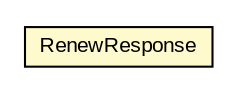 #!/usr/local/bin/dot
#
# Class diagram 
# Generated by UMLGraph version R5_6-24-gf6e263 (http://www.umlgraph.org/)
#

digraph G {
	edge [fontname="arial",fontsize=10,labelfontname="arial",labelfontsize=10];
	node [fontname="arial",fontsize=10,shape=plaintext];
	nodesep=0.25;
	ranksep=0.5;
	// org.oasis_open.docs.wsn.b_2.RenewResponse
	c976942 [label=<<table title="org.oasis_open.docs.wsn.b_2.RenewResponse" border="0" cellborder="1" cellspacing="0" cellpadding="2" port="p" bgcolor="lemonChiffon" href="./RenewResponse.html">
		<tr><td><table border="0" cellspacing="0" cellpadding="1">
<tr><td align="center" balign="center"> RenewResponse </td></tr>
		</table></td></tr>
		</table>>, URL="./RenewResponse.html", fontname="arial", fontcolor="black", fontsize=10.0];
}

